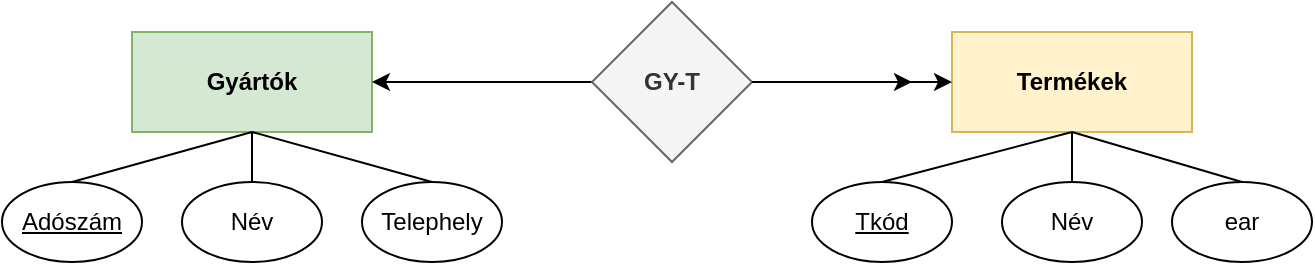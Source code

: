 <mxfile version="26.1.0">
  <diagram id="C5RBs43oDa-KdzZeNtuy" name="i68u3h_2a">
    <mxGraphModel dx="719" dy="427" grid="1" gridSize="10" guides="1" tooltips="1" connect="1" arrows="1" fold="1" page="1" pageScale="1" pageWidth="1169" pageHeight="827" background="#FFFFFF" math="0" shadow="0">
      <root>
        <mxCell id="WIyWlLk6GJQsqaUBKTNV-0" />
        <mxCell id="WIyWlLk6GJQsqaUBKTNV-1" parent="WIyWlLk6GJQsqaUBKTNV-0" />
        <mxCell id="5OVwz712XvVLztq_tDMF-0" value="&lt;b&gt;Gyártók&lt;/b&gt;" style="rounded=0;whiteSpace=wrap;html=1;fillColor=#d5e8d4;strokeColor=#82b366;" parent="WIyWlLk6GJQsqaUBKTNV-1" vertex="1">
          <mxGeometry x="185" y="155" width="120" height="50" as="geometry" />
        </mxCell>
        <mxCell id="5OVwz712XvVLztq_tDMF-1" value="" style="edgeStyle=orthogonalEdgeStyle;rounded=0;orthogonalLoop=1;jettySize=auto;html=1;" parent="WIyWlLk6GJQsqaUBKTNV-1" source="5OVwz712XvVLztq_tDMF-2" target="5OVwz712XvVLztq_tDMF-0" edge="1">
          <mxGeometry relative="1" as="geometry" />
        </mxCell>
        <mxCell id="5OVwz712XvVLztq_tDMF-2" value="&lt;b&gt;GY-T&lt;/b&gt;" style="rhombus;whiteSpace=wrap;html=1;fillColor=#f5f5f5;fontColor=#333333;strokeColor=#666666;" parent="WIyWlLk6GJQsqaUBKTNV-1" vertex="1">
          <mxGeometry x="415" y="140" width="80" height="80" as="geometry" />
        </mxCell>
        <mxCell id="5OVwz712XvVLztq_tDMF-3" value="&lt;b&gt;Termékek&lt;/b&gt;" style="rounded=0;whiteSpace=wrap;html=1;fillColor=#fff2cc;strokeColor=#d6b656;" parent="WIyWlLk6GJQsqaUBKTNV-1" vertex="1">
          <mxGeometry x="595" y="155" width="120" height="50" as="geometry" />
        </mxCell>
        <mxCell id="5OVwz712XvVLztq_tDMF-4" value="" style="endArrow=classic;html=1;rounded=0;exitX=1;exitY=0.5;exitDx=0;exitDy=0;" parent="WIyWlLk6GJQsqaUBKTNV-1" source="5OVwz712XvVLztq_tDMF-2" edge="1">
          <mxGeometry width="50" height="50" relative="1" as="geometry">
            <mxPoint x="495" y="280" as="sourcePoint" />
            <mxPoint x="575" y="180" as="targetPoint" />
          </mxGeometry>
        </mxCell>
        <mxCell id="5OVwz712XvVLztq_tDMF-5" value="" style="endArrow=classic;html=1;rounded=0;entryX=0;entryY=0.5;entryDx=0;entryDy=0;" parent="WIyWlLk6GJQsqaUBKTNV-1" source="5OVwz712XvVLztq_tDMF-2" target="5OVwz712XvVLztq_tDMF-3" edge="1">
          <mxGeometry width="50" height="50" relative="1" as="geometry">
            <mxPoint x="495" y="280" as="sourcePoint" />
            <mxPoint x="545" y="230" as="targetPoint" />
          </mxGeometry>
        </mxCell>
        <mxCell id="5OVwz712XvVLztq_tDMF-6" value="&lt;u&gt;Adószám&lt;/u&gt;" style="ellipse;whiteSpace=wrap;html=1;" parent="WIyWlLk6GJQsqaUBKTNV-1" vertex="1">
          <mxGeometry x="120" y="230" width="70" height="40" as="geometry" />
        </mxCell>
        <mxCell id="5OVwz712XvVLztq_tDMF-7" value="Név" style="ellipse;whiteSpace=wrap;html=1;" parent="WIyWlLk6GJQsqaUBKTNV-1" vertex="1">
          <mxGeometry x="210" y="230" width="70" height="40" as="geometry" />
        </mxCell>
        <mxCell id="5OVwz712XvVLztq_tDMF-8" value="Telephely" style="ellipse;whiteSpace=wrap;html=1;" parent="WIyWlLk6GJQsqaUBKTNV-1" vertex="1">
          <mxGeometry x="300" y="230" width="70" height="40" as="geometry" />
        </mxCell>
        <mxCell id="5OVwz712XvVLztq_tDMF-9" value="" style="endArrow=none;html=1;rounded=0;entryX=0.5;entryY=1;entryDx=0;entryDy=0;exitX=0.5;exitY=0;exitDx=0;exitDy=0;" parent="WIyWlLk6GJQsqaUBKTNV-1" source="5OVwz712XvVLztq_tDMF-6" target="5OVwz712XvVLztq_tDMF-0" edge="1">
          <mxGeometry width="50" height="50" relative="1" as="geometry">
            <mxPoint x="425" y="280" as="sourcePoint" />
            <mxPoint x="475" y="230" as="targetPoint" />
          </mxGeometry>
        </mxCell>
        <mxCell id="5OVwz712XvVLztq_tDMF-10" value="" style="endArrow=none;html=1;rounded=0;entryX=0.5;entryY=1;entryDx=0;entryDy=0;exitX=0.5;exitY=0;exitDx=0;exitDy=0;" parent="WIyWlLk6GJQsqaUBKTNV-1" source="5OVwz712XvVLztq_tDMF-8" target="5OVwz712XvVLztq_tDMF-0" edge="1">
          <mxGeometry width="50" height="50" relative="1" as="geometry">
            <mxPoint x="425" y="280" as="sourcePoint" />
            <mxPoint x="475" y="230" as="targetPoint" />
          </mxGeometry>
        </mxCell>
        <mxCell id="5OVwz712XvVLztq_tDMF-11" value="" style="endArrow=none;html=1;rounded=0;entryX=0.5;entryY=1;entryDx=0;entryDy=0;" parent="WIyWlLk6GJQsqaUBKTNV-1" source="5OVwz712XvVLztq_tDMF-7" target="5OVwz712XvVLztq_tDMF-0" edge="1">
          <mxGeometry width="50" height="50" relative="1" as="geometry">
            <mxPoint x="445" y="290" as="sourcePoint" />
            <mxPoint x="495" y="240" as="targetPoint" />
          </mxGeometry>
        </mxCell>
        <mxCell id="5OVwz712XvVLztq_tDMF-12" value="&lt;u&gt;Tkód&lt;/u&gt;" style="ellipse;whiteSpace=wrap;html=1;" parent="WIyWlLk6GJQsqaUBKTNV-1" vertex="1">
          <mxGeometry x="525" y="230" width="70" height="40" as="geometry" />
        </mxCell>
        <mxCell id="5OVwz712XvVLztq_tDMF-13" value="ear" style="ellipse;whiteSpace=wrap;html=1;" parent="WIyWlLk6GJQsqaUBKTNV-1" vertex="1">
          <mxGeometry x="705" y="230" width="70" height="40" as="geometry" />
        </mxCell>
        <mxCell id="5OVwz712XvVLztq_tDMF-14" value="Név" style="ellipse;whiteSpace=wrap;html=1;" parent="WIyWlLk6GJQsqaUBKTNV-1" vertex="1">
          <mxGeometry x="620" y="230" width="70" height="40" as="geometry" />
        </mxCell>
        <mxCell id="5OVwz712XvVLztq_tDMF-15" value="" style="endArrow=none;html=1;rounded=0;entryX=0.5;entryY=1;entryDx=0;entryDy=0;exitX=0.5;exitY=0;exitDx=0;exitDy=0;" parent="WIyWlLk6GJQsqaUBKTNV-1" source="5OVwz712XvVLztq_tDMF-13" target="5OVwz712XvVLztq_tDMF-3" edge="1">
          <mxGeometry width="50" height="50" relative="1" as="geometry">
            <mxPoint x="425" y="280" as="sourcePoint" />
            <mxPoint x="475" y="230" as="targetPoint" />
          </mxGeometry>
        </mxCell>
        <mxCell id="5OVwz712XvVLztq_tDMF-16" value="" style="endArrow=none;html=1;rounded=0;entryX=0.5;entryY=1;entryDx=0;entryDy=0;exitX=0.5;exitY=0;exitDx=0;exitDy=0;" parent="WIyWlLk6GJQsqaUBKTNV-1" source="5OVwz712XvVLztq_tDMF-14" target="5OVwz712XvVLztq_tDMF-3" edge="1">
          <mxGeometry width="50" height="50" relative="1" as="geometry">
            <mxPoint x="425" y="280" as="sourcePoint" />
            <mxPoint x="475" y="230" as="targetPoint" />
          </mxGeometry>
        </mxCell>
        <mxCell id="5OVwz712XvVLztq_tDMF-17" value="" style="endArrow=none;html=1;rounded=0;entryX=0.5;entryY=1;entryDx=0;entryDy=0;exitX=0.5;exitY=0;exitDx=0;exitDy=0;" parent="WIyWlLk6GJQsqaUBKTNV-1" source="5OVwz712XvVLztq_tDMF-12" target="5OVwz712XvVLztq_tDMF-3" edge="1">
          <mxGeometry width="50" height="50" relative="1" as="geometry">
            <mxPoint x="425" y="280" as="sourcePoint" />
            <mxPoint x="475" y="230" as="targetPoint" />
          </mxGeometry>
        </mxCell>
      </root>
    </mxGraphModel>
  </diagram>
</mxfile>
